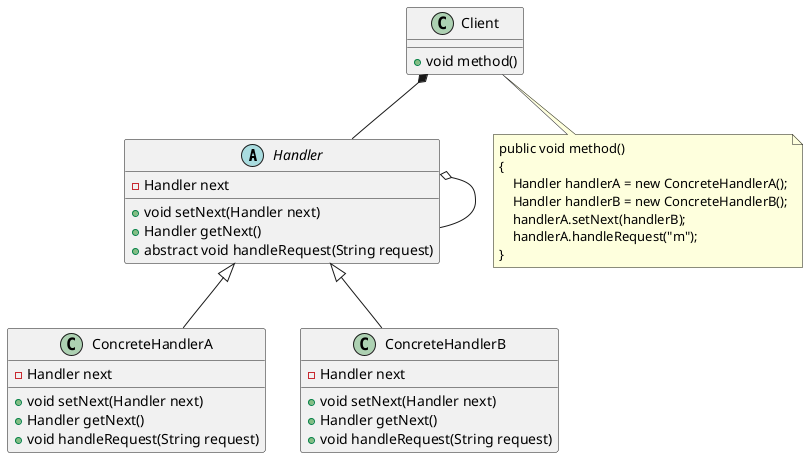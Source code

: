 @startuml

Handler o-- Handler
Client *-- Handler

abstract class Handler {
  -Handler next

  +void setNext(Handler next)
  +Handler getNext()
  +abstract void handleRequest(String request)
}

class ConcreteHandlerA extends Handler {
  -Handler next

  +void setNext(Handler next)
  +Handler getNext()
  +void handleRequest(String request)
}

class ConcreteHandlerB extends Handler {
  -Handler next

  +void setNext(Handler next)
  +Handler getNext()
  +void handleRequest(String request)
}

class Client {
  +void method()
}

note as N
    public void method()
    {
        Handler handlerA = new ConcreteHandlerA();
        Handler handlerB = new ConcreteHandlerB();
        handlerA.setNext(handlerB);
        handlerA.handleRequest("m");
    }
end note

Client .. N

@enduml